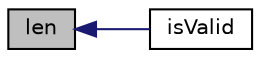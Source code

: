digraph "len"
{
  edge [fontname="Helvetica",fontsize="10",labelfontname="Helvetica",labelfontsize="10"];
  node [fontname="Helvetica",fontsize="10",shape=record];
  rankdir="LR";
  Node26 [label="len",height=0.2,width=0.4,color="black", fillcolor="grey75", style="filled", fontcolor="black"];
  Node26 -> Node27 [dir="back",color="midnightblue",fontsize="10",style="solid",fontname="Helvetica"];
  Node27 [label="isValid",height=0.2,width=0.4,color="black", fillcolor="white", style="filled",URL="$class_zest_1_1_common_1_1_password_manipulation.html#ad425450552b15b347e37950309954338"];
}
